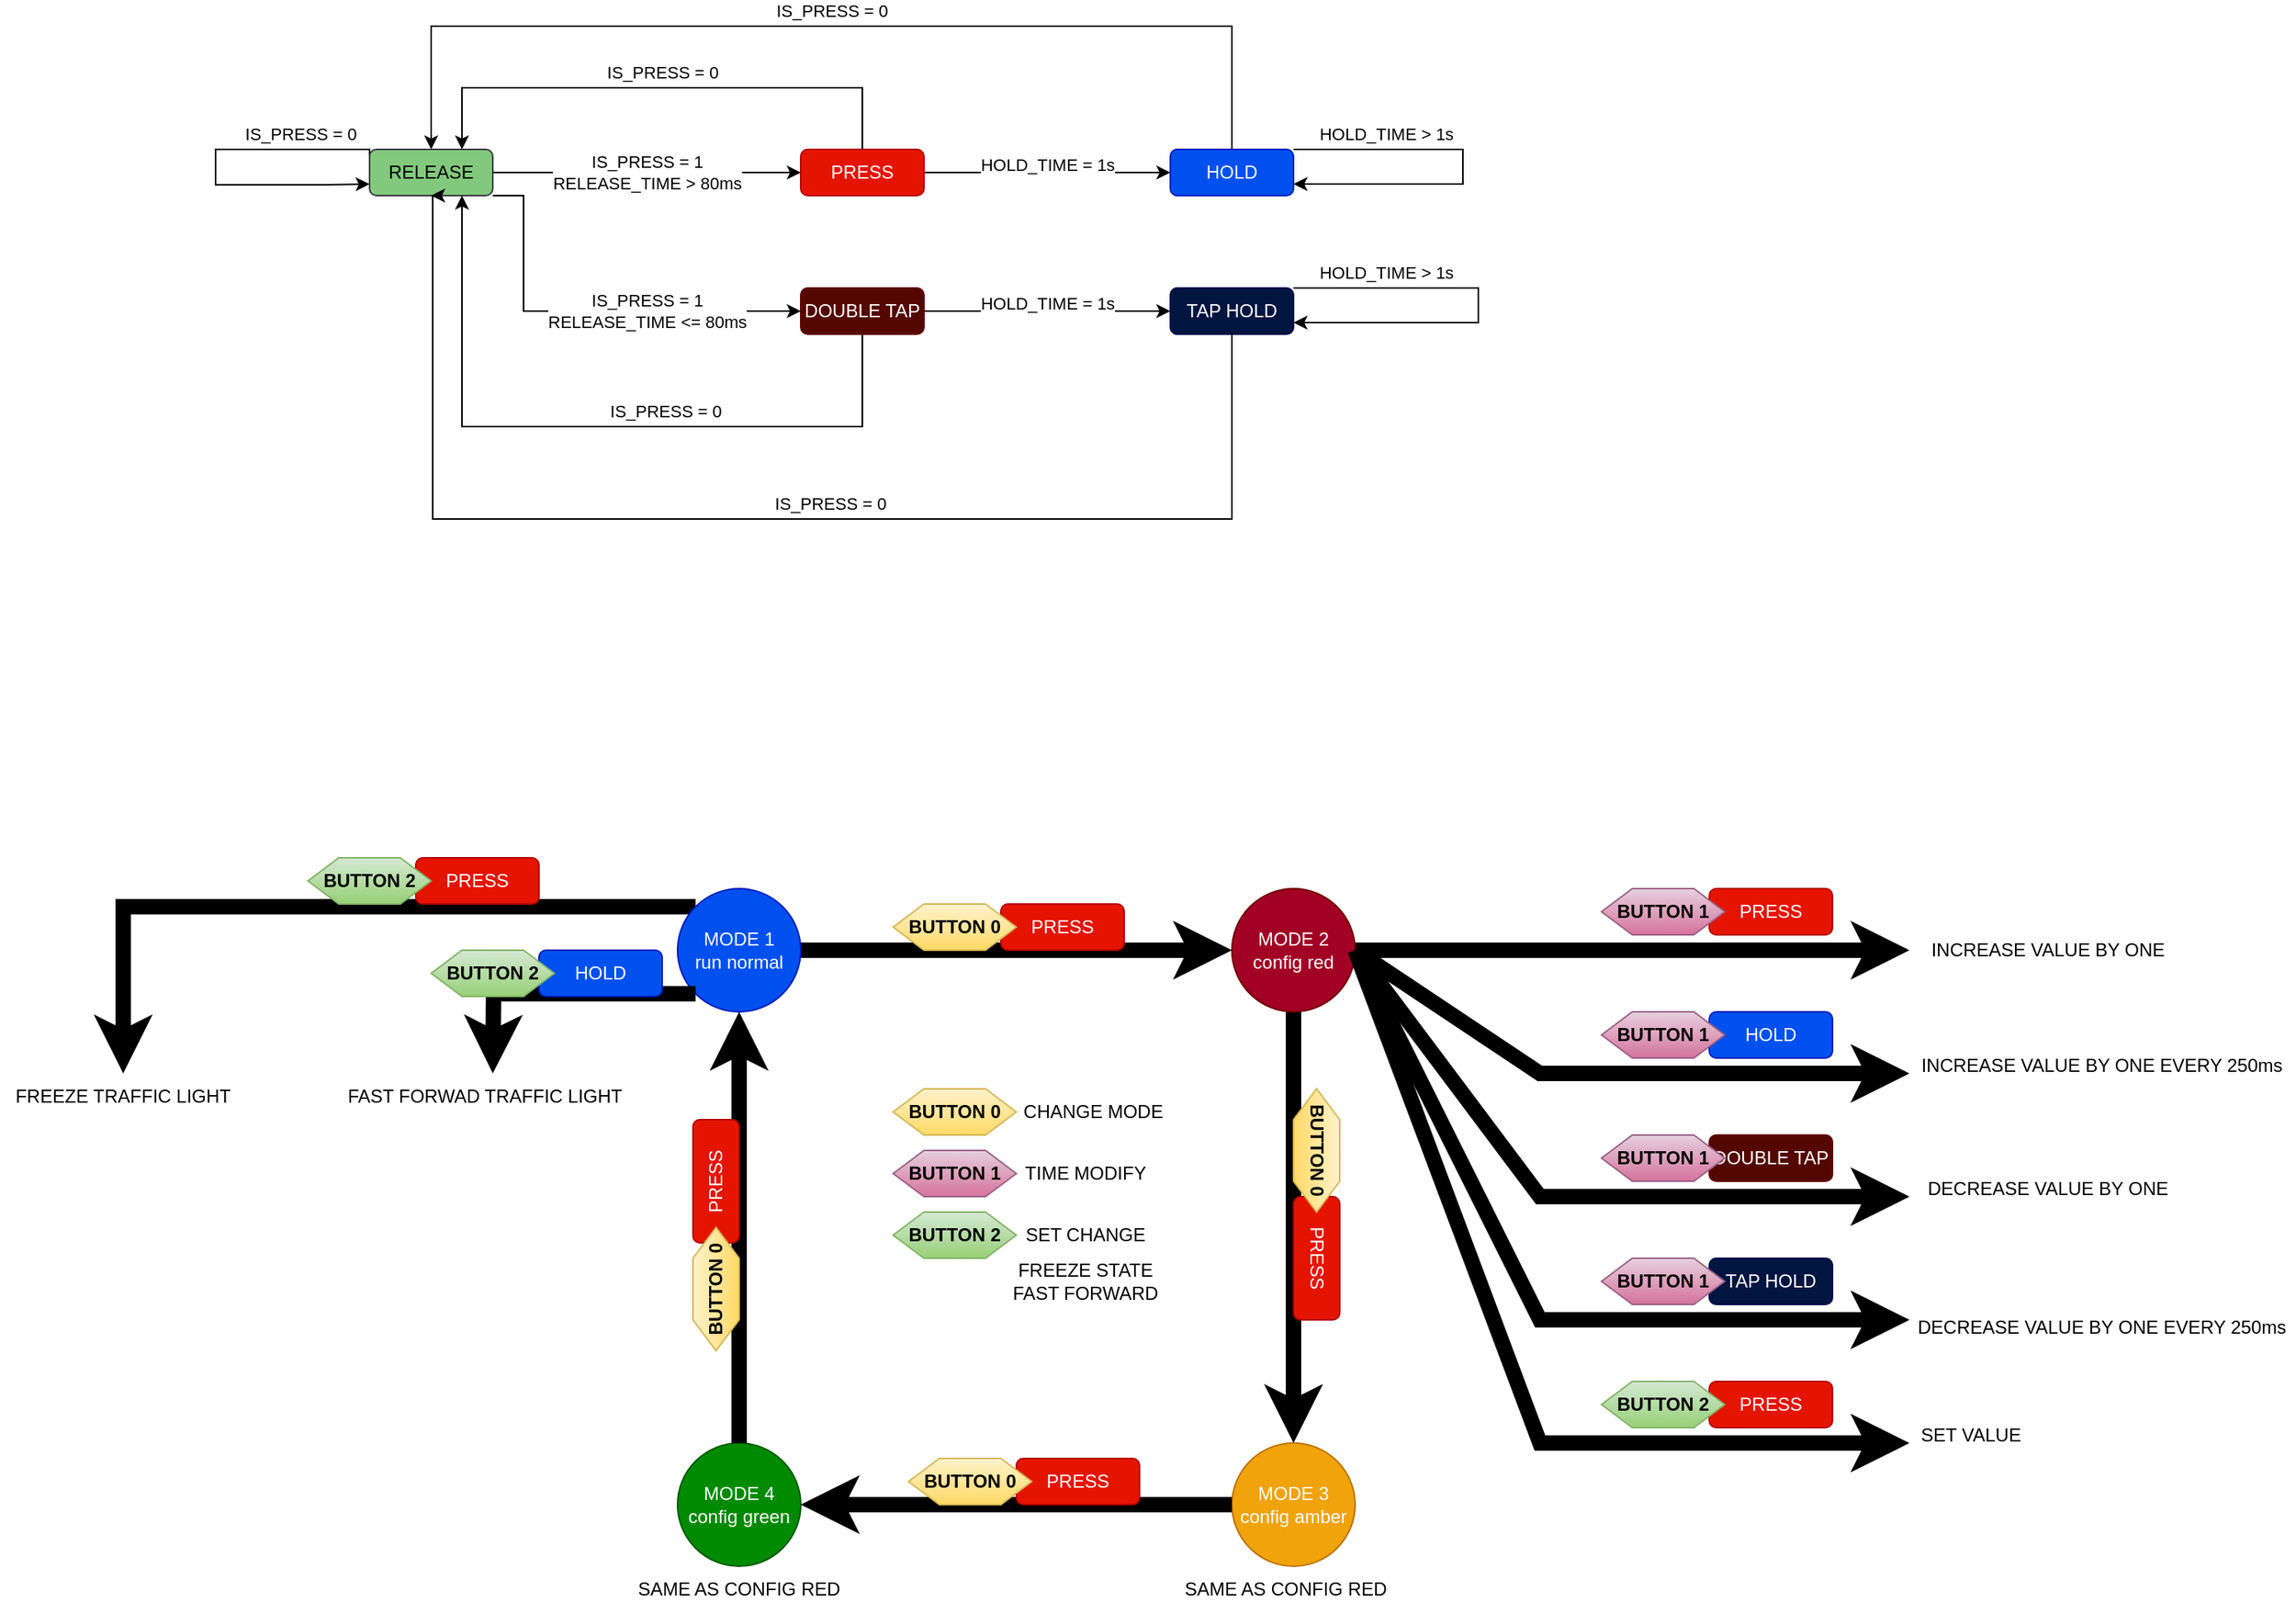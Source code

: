<mxfile version="22.1.16" type="device">
  <diagram name="Page-1" id="m37m94A-EzTxYqfWUUvK">
    <mxGraphModel dx="1505" dy="1454" grid="1" gridSize="10" guides="1" tooltips="1" connect="1" arrows="1" fold="1" page="0" pageScale="1" pageWidth="1169" pageHeight="827" math="0" shadow="0">
      <root>
        <mxCell id="0" />
        <mxCell id="1" parent="0" />
        <mxCell id="vcycvhKvfrwhlNm0gL3J-17" value="IS_PRESS = 0" style="edgeStyle=orthogonalEdgeStyle;rounded=0;orthogonalLoop=1;jettySize=auto;html=1;entryX=0.75;entryY=0;entryDx=0;entryDy=0;" edge="1" parent="1" source="vcycvhKvfrwhlNm0gL3J-2" target="vcycvhKvfrwhlNm0gL3J-10">
          <mxGeometry y="-10" relative="1" as="geometry">
            <mxPoint x="390" y="-450" as="targetPoint" />
            <Array as="points">
              <mxPoint x="480" y="-440" />
              <mxPoint x="220" y="-440" />
            </Array>
            <mxPoint as="offset" />
          </mxGeometry>
        </mxCell>
        <mxCell id="vcycvhKvfrwhlNm0gL3J-20" value="HOLD_TIME = 1s" style="edgeStyle=orthogonalEdgeStyle;rounded=0;orthogonalLoop=1;jettySize=auto;html=1;entryX=0;entryY=0.5;entryDx=0;entryDy=0;" edge="1" parent="1" source="vcycvhKvfrwhlNm0gL3J-2" target="vcycvhKvfrwhlNm0gL3J-4">
          <mxGeometry y="5" relative="1" as="geometry">
            <mxPoint as="offset" />
          </mxGeometry>
        </mxCell>
        <mxCell id="vcycvhKvfrwhlNm0gL3J-2" value="PRESS" style="rounded=1;whiteSpace=wrap;html=1;fillColor=#e51400;strokeColor=#B20000;fontColor=#ffffff;" vertex="1" parent="1">
          <mxGeometry x="440" y="-400" width="80" height="30" as="geometry" />
        </mxCell>
        <mxCell id="vcycvhKvfrwhlNm0gL3J-21" value="IS_PRESS = 0" style="edgeStyle=orthogonalEdgeStyle;rounded=0;orthogonalLoop=1;jettySize=auto;html=1;" edge="1" parent="1" source="vcycvhKvfrwhlNm0gL3J-4">
          <mxGeometry y="-10" relative="1" as="geometry">
            <mxPoint x="200" y="-400" as="targetPoint" />
            <Array as="points">
              <mxPoint x="720" y="-480" />
              <mxPoint x="200" y="-480" />
            </Array>
            <mxPoint as="offset" />
          </mxGeometry>
        </mxCell>
        <mxCell id="vcycvhKvfrwhlNm0gL3J-23" value="HOLD_TIME &amp;gt; 1s" style="edgeStyle=orthogonalEdgeStyle;rounded=0;orthogonalLoop=1;jettySize=auto;html=1;exitX=1;exitY=0;exitDx=0;exitDy=0;entryX=1;entryY=0.75;entryDx=0;entryDy=0;" edge="1" parent="1" source="vcycvhKvfrwhlNm0gL3J-4" target="vcycvhKvfrwhlNm0gL3J-4">
          <mxGeometry x="-0.505" y="10" relative="1" as="geometry">
            <mxPoint x="910" y="-420" as="targetPoint" />
            <Array as="points">
              <mxPoint x="870" y="-400" />
              <mxPoint x="870" y="-377" />
            </Array>
            <mxPoint as="offset" />
          </mxGeometry>
        </mxCell>
        <mxCell id="vcycvhKvfrwhlNm0gL3J-4" value="HOLD" style="rounded=1;whiteSpace=wrap;html=1;fillColor=#0050ef;fontColor=#ffffff;strokeColor=#001DBC;" vertex="1" parent="1">
          <mxGeometry x="680" y="-400" width="80" height="30" as="geometry" />
        </mxCell>
        <mxCell id="vcycvhKvfrwhlNm0gL3J-26" value="IS_PRESS = 0" style="edgeStyle=orthogonalEdgeStyle;rounded=0;orthogonalLoop=1;jettySize=auto;html=1;entryX=0.75;entryY=1;entryDx=0;entryDy=0;" edge="1" parent="1" source="vcycvhKvfrwhlNm0gL3J-5" target="vcycvhKvfrwhlNm0gL3J-10">
          <mxGeometry x="-0.2" y="-10" relative="1" as="geometry">
            <Array as="points">
              <mxPoint x="480" y="-220" />
              <mxPoint x="220" y="-220" />
            </Array>
            <mxPoint as="offset" />
          </mxGeometry>
        </mxCell>
        <mxCell id="vcycvhKvfrwhlNm0gL3J-28" value="HOLD_TIME = 1s" style="edgeStyle=orthogonalEdgeStyle;rounded=0;orthogonalLoop=1;jettySize=auto;html=1;entryX=0;entryY=0.5;entryDx=0;entryDy=0;" edge="1" parent="1" source="vcycvhKvfrwhlNm0gL3J-5" target="vcycvhKvfrwhlNm0gL3J-27">
          <mxGeometry y="5" relative="1" as="geometry">
            <mxPoint as="offset" />
          </mxGeometry>
        </mxCell>
        <mxCell id="vcycvhKvfrwhlNm0gL3J-5" value="DOUBLE TAP" style="rounded=1;whiteSpace=wrap;html=1;fillColor=#540700;strokeColor=#610000;fontColor=#ffffff;" vertex="1" parent="1">
          <mxGeometry x="440" y="-310" width="80" height="30" as="geometry" />
        </mxCell>
        <mxCell id="vcycvhKvfrwhlNm0gL3J-31" style="edgeStyle=orthogonalEdgeStyle;rounded=0;orthogonalLoop=1;jettySize=auto;html=1;entryX=0;entryY=0.5;entryDx=0;entryDy=0;strokeWidth=10;" edge="1" parent="1" source="vcycvhKvfrwhlNm0gL3J-6" target="vcycvhKvfrwhlNm0gL3J-7">
          <mxGeometry relative="1" as="geometry" />
        </mxCell>
        <mxCell id="vcycvhKvfrwhlNm0gL3J-63" style="edgeStyle=orthogonalEdgeStyle;rounded=0;orthogonalLoop=1;jettySize=auto;html=1;strokeWidth=10;exitX=0;exitY=0;exitDx=0;exitDy=0;entryX=0.5;entryY=0;entryDx=0;entryDy=0;" edge="1" parent="1" source="vcycvhKvfrwhlNm0gL3J-6" target="vcycvhKvfrwhlNm0gL3J-70">
          <mxGeometry relative="1" as="geometry">
            <mxPoint x="30" y="190" as="targetPoint" />
            <Array as="points">
              <mxPoint y="92" />
            </Array>
          </mxGeometry>
        </mxCell>
        <mxCell id="vcycvhKvfrwhlNm0gL3J-6" value="MODE 1&lt;br&gt;run normal" style="ellipse;whiteSpace=wrap;html=1;aspect=fixed;fillColor=#0050ef;fontColor=#ffffff;strokeColor=#001DBC;" vertex="1" parent="1">
          <mxGeometry x="360" y="80" width="80" height="80" as="geometry" />
        </mxCell>
        <mxCell id="vcycvhKvfrwhlNm0gL3J-32" style="edgeStyle=orthogonalEdgeStyle;rounded=0;orthogonalLoop=1;jettySize=auto;html=1;entryX=0.5;entryY=0;entryDx=0;entryDy=0;strokeWidth=10;" edge="1" parent="1" source="vcycvhKvfrwhlNm0gL3J-7" target="vcycvhKvfrwhlNm0gL3J-8">
          <mxGeometry relative="1" as="geometry" />
        </mxCell>
        <mxCell id="vcycvhKvfrwhlNm0gL3J-93" style="edgeStyle=orthogonalEdgeStyle;rounded=0;orthogonalLoop=1;jettySize=auto;html=1;strokeWidth=10;" edge="1" parent="1" source="vcycvhKvfrwhlNm0gL3J-7">
          <mxGeometry relative="1" as="geometry">
            <mxPoint x="1160" y="120" as="targetPoint" />
          </mxGeometry>
        </mxCell>
        <mxCell id="vcycvhKvfrwhlNm0gL3J-7" value="MODE 2&lt;br&gt;config red" style="ellipse;whiteSpace=wrap;html=1;aspect=fixed;fillColor=#a20025;fontColor=#ffffff;strokeColor=#6F0000;" vertex="1" parent="1">
          <mxGeometry x="720" y="80" width="80" height="80" as="geometry" />
        </mxCell>
        <mxCell id="vcycvhKvfrwhlNm0gL3J-8" value="MODE 3&lt;br&gt;config amber" style="ellipse;whiteSpace=wrap;html=1;aspect=fixed;fillColor=#f0a30a;fontColor=#FFFFFF;strokeColor=#BD7000;" vertex="1" parent="1">
          <mxGeometry x="720" y="440" width="80" height="80" as="geometry" />
        </mxCell>
        <mxCell id="vcycvhKvfrwhlNm0gL3J-9" value="MODE 4&lt;br&gt;config green" style="ellipse;whiteSpace=wrap;html=1;aspect=fixed;fillColor=#008a00;fontColor=#ffffff;strokeColor=#005700;" vertex="1" parent="1">
          <mxGeometry x="360" y="440" width="80" height="80" as="geometry" />
        </mxCell>
        <mxCell id="vcycvhKvfrwhlNm0gL3J-15" value="IS_PRESS = 1&lt;br&gt;RELEASE_TIME &amp;gt; 80ms" style="edgeStyle=orthogonalEdgeStyle;rounded=0;orthogonalLoop=1;jettySize=auto;html=1;" edge="1" parent="1" source="vcycvhKvfrwhlNm0gL3J-10" target="vcycvhKvfrwhlNm0gL3J-2">
          <mxGeometry relative="1" as="geometry">
            <mxPoint as="offset" />
          </mxGeometry>
        </mxCell>
        <mxCell id="vcycvhKvfrwhlNm0gL3J-19" value="IS_PRESS = 0" style="edgeStyle=orthogonalEdgeStyle;rounded=0;orthogonalLoop=1;jettySize=auto;html=1;exitX=0;exitY=0.25;exitDx=0;exitDy=0;entryX=0;entryY=0.75;entryDx=0;entryDy=0;" edge="1" parent="1" source="vcycvhKvfrwhlNm0gL3J-10" target="vcycvhKvfrwhlNm0gL3J-10">
          <mxGeometry x="-0.531" y="-10" relative="1" as="geometry">
            <mxPoint x="80" y="-330" as="targetPoint" />
            <Array as="points">
              <mxPoint x="160" y="-400" />
              <mxPoint x="60" y="-400" />
              <mxPoint x="60" y="-377" />
              <mxPoint x="130" y="-377" />
            </Array>
            <mxPoint x="1" as="offset" />
          </mxGeometry>
        </mxCell>
        <mxCell id="vcycvhKvfrwhlNm0gL3J-25" value="IS_PRESS = 1&lt;br&gt;RELEASE_TIME &amp;lt;= 80ms" style="edgeStyle=orthogonalEdgeStyle;rounded=0;orthogonalLoop=1;jettySize=auto;html=1;exitX=1;exitY=1;exitDx=0;exitDy=0;entryX=0;entryY=0.5;entryDx=0;entryDy=0;" edge="1" parent="1" source="vcycvhKvfrwhlNm0gL3J-10" target="vcycvhKvfrwhlNm0gL3J-5">
          <mxGeometry x="0.273" relative="1" as="geometry">
            <Array as="points">
              <mxPoint x="260" y="-370" />
              <mxPoint x="260" y="-295" />
            </Array>
            <mxPoint as="offset" />
          </mxGeometry>
        </mxCell>
        <mxCell id="vcycvhKvfrwhlNm0gL3J-10" value="RELEASE" style="rounded=1;whiteSpace=wrap;html=1;fillColor=#82C97D;strokeColor=#36393d;" vertex="1" parent="1">
          <mxGeometry x="160" y="-400" width="80" height="30" as="geometry" />
        </mxCell>
        <mxCell id="vcycvhKvfrwhlNm0gL3J-30" value="IS_PRESS = 0" style="edgeStyle=orthogonalEdgeStyle;rounded=0;orthogonalLoop=1;jettySize=auto;html=1;entryX=0.5;entryY=1;entryDx=0;entryDy=0;" edge="1" parent="1" source="vcycvhKvfrwhlNm0gL3J-27" target="vcycvhKvfrwhlNm0gL3J-10">
          <mxGeometry x="-0.104" y="-10" relative="1" as="geometry">
            <mxPoint x="200" y="-360" as="targetPoint" />
            <Array as="points">
              <mxPoint x="720" y="-160" />
              <mxPoint x="201" y="-160" />
            </Array>
            <mxPoint as="offset" />
          </mxGeometry>
        </mxCell>
        <mxCell id="vcycvhKvfrwhlNm0gL3J-27" value="TAP HOLD" style="rounded=1;whiteSpace=wrap;html=1;fillColor=#001540;strokeColor=#000B4A;fontColor=#ffffff;" vertex="1" parent="1">
          <mxGeometry x="680" y="-310" width="80" height="30" as="geometry" />
        </mxCell>
        <mxCell id="vcycvhKvfrwhlNm0gL3J-29" value="HOLD_TIME &amp;gt; 1s" style="edgeStyle=orthogonalEdgeStyle;rounded=0;orthogonalLoop=1;jettySize=auto;html=1;exitX=1;exitY=0;exitDx=0;exitDy=0;entryX=1;entryY=0.75;entryDx=0;entryDy=0;" edge="1" parent="1" source="vcycvhKvfrwhlNm0gL3J-27" target="vcycvhKvfrwhlNm0gL3J-27">
          <mxGeometry x="-0.543" y="10" relative="1" as="geometry">
            <Array as="points">
              <mxPoint x="880" y="-310" />
              <mxPoint x="880" y="-287" />
            </Array>
            <mxPoint as="offset" />
          </mxGeometry>
        </mxCell>
        <mxCell id="vcycvhKvfrwhlNm0gL3J-33" style="edgeStyle=orthogonalEdgeStyle;rounded=0;orthogonalLoop=1;jettySize=auto;html=1;strokeWidth=10;exitX=0;exitY=0.5;exitDx=0;exitDy=0;entryX=1;entryY=0.5;entryDx=0;entryDy=0;" edge="1" parent="1" source="vcycvhKvfrwhlNm0gL3J-8" target="vcycvhKvfrwhlNm0gL3J-9">
          <mxGeometry relative="1" as="geometry">
            <mxPoint x="770" y="170" as="sourcePoint" />
            <mxPoint x="580" y="370" as="targetPoint" />
          </mxGeometry>
        </mxCell>
        <mxCell id="vcycvhKvfrwhlNm0gL3J-34" style="edgeStyle=orthogonalEdgeStyle;rounded=0;orthogonalLoop=1;jettySize=auto;html=1;entryX=0.5;entryY=1;entryDx=0;entryDy=0;strokeWidth=10;exitX=0.5;exitY=0;exitDx=0;exitDy=0;" edge="1" parent="1" source="vcycvhKvfrwhlNm0gL3J-9" target="vcycvhKvfrwhlNm0gL3J-6">
          <mxGeometry relative="1" as="geometry">
            <mxPoint x="530" y="170" as="sourcePoint" />
            <mxPoint x="530" y="450" as="targetPoint" />
          </mxGeometry>
        </mxCell>
        <mxCell id="vcycvhKvfrwhlNm0gL3J-35" value="BUTTON 0" style="shape=hexagon;perimeter=hexagonPerimeter2;whiteSpace=wrap;html=1;fixedSize=1;fillColor=#fff2cc;strokeColor=#d6b656;gradientColor=#ffd966;fontColor=#000000;fontStyle=1" vertex="1" parent="1">
          <mxGeometry x="500" y="210" width="80" height="30" as="geometry" />
        </mxCell>
        <mxCell id="vcycvhKvfrwhlNm0gL3J-44" value="BUTTON 1" style="shape=hexagon;perimeter=hexagonPerimeter2;whiteSpace=wrap;html=1;fixedSize=1;fillColor=#e6d0de;strokeColor=#996185;gradientColor=#d5739d;fontStyle=1;fontColor=#000000;" vertex="1" parent="1">
          <mxGeometry x="500" y="250" width="80" height="30" as="geometry" />
        </mxCell>
        <mxCell id="vcycvhKvfrwhlNm0gL3J-45" value="BUTTON 2" style="shape=hexagon;perimeter=hexagonPerimeter2;whiteSpace=wrap;html=1;fixedSize=1;fillColor=#d5e8d4;strokeColor=#82b366;gradientColor=#97d077;fontStyle=1;fontColor=#000000;" vertex="1" parent="1">
          <mxGeometry x="500" y="290" width="80" height="30" as="geometry" />
        </mxCell>
        <mxCell id="vcycvhKvfrwhlNm0gL3J-47" value="" style="group" vertex="1" connectable="0" parent="1">
          <mxGeometry x="500" y="90" width="150" height="30" as="geometry" />
        </mxCell>
        <mxCell id="vcycvhKvfrwhlNm0gL3J-41" value="PRESS" style="rounded=1;whiteSpace=wrap;html=1;fillColor=#e51400;strokeColor=#B20000;fontColor=#ffffff;" vertex="1" parent="vcycvhKvfrwhlNm0gL3J-47">
          <mxGeometry x="70" width="80" height="30" as="geometry" />
        </mxCell>
        <mxCell id="vcycvhKvfrwhlNm0gL3J-46" value="BUTTON 0" style="shape=hexagon;perimeter=hexagonPerimeter2;whiteSpace=wrap;html=1;fixedSize=1;fillColor=#fff2cc;strokeColor=#d6b656;gradientColor=#ffd966;fontColor=#000000;fontStyle=1" vertex="1" parent="vcycvhKvfrwhlNm0gL3J-47">
          <mxGeometry width="80" height="30" as="geometry" />
        </mxCell>
        <mxCell id="vcycvhKvfrwhlNm0gL3J-48" value="" style="group;rotation=90;" vertex="1" connectable="0" parent="1">
          <mxGeometry x="700" y="270" width="150" height="30" as="geometry" />
        </mxCell>
        <mxCell id="vcycvhKvfrwhlNm0gL3J-49" value="PRESS" style="rounded=1;whiteSpace=wrap;html=1;fillColor=#e51400;strokeColor=#B20000;fontColor=#ffffff;rotation=90;" vertex="1" parent="vcycvhKvfrwhlNm0gL3J-48">
          <mxGeometry x="35" y="35" width="80" height="30" as="geometry" />
        </mxCell>
        <mxCell id="vcycvhKvfrwhlNm0gL3J-50" value="BUTTON 0" style="shape=hexagon;perimeter=hexagonPerimeter2;whiteSpace=wrap;html=1;fixedSize=1;fillColor=#fff2cc;strokeColor=#d6b656;gradientColor=#ffd966;fontColor=#000000;fontStyle=1;rotation=90;" vertex="1" parent="vcycvhKvfrwhlNm0gL3J-48">
          <mxGeometry x="35" y="-35" width="80" height="30" as="geometry" />
        </mxCell>
        <mxCell id="vcycvhKvfrwhlNm0gL3J-51" value="" style="group" vertex="1" connectable="0" parent="1">
          <mxGeometry x="510" y="450" width="150" height="30" as="geometry" />
        </mxCell>
        <mxCell id="vcycvhKvfrwhlNm0gL3J-52" value="PRESS" style="rounded=1;whiteSpace=wrap;html=1;fillColor=#e51400;strokeColor=#B20000;fontColor=#ffffff;" vertex="1" parent="vcycvhKvfrwhlNm0gL3J-51">
          <mxGeometry x="70" width="80" height="30" as="geometry" />
        </mxCell>
        <mxCell id="vcycvhKvfrwhlNm0gL3J-53" value="BUTTON 0" style="shape=hexagon;perimeter=hexagonPerimeter2;whiteSpace=wrap;html=1;fixedSize=1;fillColor=#fff2cc;strokeColor=#d6b656;gradientColor=#ffd966;fontColor=#000000;fontStyle=1" vertex="1" parent="vcycvhKvfrwhlNm0gL3J-51">
          <mxGeometry width="80" height="30" as="geometry" />
        </mxCell>
        <mxCell id="vcycvhKvfrwhlNm0gL3J-54" value="" style="group;rotation=-90;" vertex="1" connectable="0" parent="1">
          <mxGeometry x="310" y="290" width="150" height="30" as="geometry" />
        </mxCell>
        <mxCell id="vcycvhKvfrwhlNm0gL3J-55" value="PRESS" style="rounded=1;whiteSpace=wrap;html=1;fillColor=#e51400;strokeColor=#B20000;fontColor=#ffffff;rotation=-90;" vertex="1" parent="vcycvhKvfrwhlNm0gL3J-54">
          <mxGeometry x="35" y="-35" width="80" height="30" as="geometry" />
        </mxCell>
        <mxCell id="vcycvhKvfrwhlNm0gL3J-56" value="BUTTON 0" style="shape=hexagon;perimeter=hexagonPerimeter2;whiteSpace=wrap;html=1;fixedSize=1;fillColor=#fff2cc;strokeColor=#d6b656;gradientColor=#ffd966;fontColor=#000000;fontStyle=1;rotation=-90;" vertex="1" parent="vcycvhKvfrwhlNm0gL3J-54">
          <mxGeometry x="35" y="35" width="80" height="30" as="geometry" />
        </mxCell>
        <mxCell id="vcycvhKvfrwhlNm0gL3J-58" value="CHANGE MODE" style="text;html=1;strokeColor=none;fillColor=none;align=center;verticalAlign=middle;whiteSpace=wrap;rounded=0;" vertex="1" parent="1">
          <mxGeometry x="570" y="210" width="120" height="30" as="geometry" />
        </mxCell>
        <mxCell id="vcycvhKvfrwhlNm0gL3J-59" value="TIME MODIFY" style="text;html=1;strokeColor=none;fillColor=none;align=center;verticalAlign=middle;whiteSpace=wrap;rounded=0;" vertex="1" parent="1">
          <mxGeometry x="580" y="250" width="90" height="30" as="geometry" />
        </mxCell>
        <mxCell id="vcycvhKvfrwhlNm0gL3J-60" value="SET CHANGE" style="text;html=1;strokeColor=none;fillColor=none;align=center;verticalAlign=middle;whiteSpace=wrap;rounded=0;" vertex="1" parent="1">
          <mxGeometry x="580" y="290" width="90" height="30" as="geometry" />
        </mxCell>
        <mxCell id="vcycvhKvfrwhlNm0gL3J-61" value="FREEZE STATE&lt;br&gt;FAST FORWARD" style="text;html=1;strokeColor=none;fillColor=none;align=center;verticalAlign=middle;whiteSpace=wrap;rounded=0;" vertex="1" parent="1">
          <mxGeometry x="520" y="320" width="210" height="30" as="geometry" />
        </mxCell>
        <mxCell id="vcycvhKvfrwhlNm0gL3J-64" value="" style="group" vertex="1" connectable="0" parent="1">
          <mxGeometry x="120" y="60" width="150" height="30" as="geometry" />
        </mxCell>
        <mxCell id="vcycvhKvfrwhlNm0gL3J-39" value="PRESS" style="rounded=1;whiteSpace=wrap;html=1;fillColor=#e51400;strokeColor=#B20000;fontColor=#ffffff;" vertex="1" parent="vcycvhKvfrwhlNm0gL3J-64">
          <mxGeometry x="70" width="80" height="30" as="geometry" />
        </mxCell>
        <mxCell id="vcycvhKvfrwhlNm0gL3J-62" value="BUTTON 2" style="shape=hexagon;perimeter=hexagonPerimeter2;whiteSpace=wrap;html=1;fixedSize=1;fillColor=#d5e8d4;strokeColor=#82b366;gradientColor=#97d077;fontStyle=1;fontColor=#000000;" vertex="1" parent="vcycvhKvfrwhlNm0gL3J-64">
          <mxGeometry width="80" height="30" as="geometry" />
        </mxCell>
        <mxCell id="vcycvhKvfrwhlNm0gL3J-65" style="edgeStyle=orthogonalEdgeStyle;rounded=0;orthogonalLoop=1;jettySize=auto;html=1;strokeWidth=10;exitX=0;exitY=1;exitDx=0;exitDy=0;" edge="1" parent="1" source="vcycvhKvfrwhlNm0gL3J-6">
          <mxGeometry relative="1" as="geometry">
            <mxPoint x="240" y="200" as="targetPoint" />
            <mxPoint x="332" y="170" as="sourcePoint" />
          </mxGeometry>
        </mxCell>
        <mxCell id="vcycvhKvfrwhlNm0gL3J-68" value="" style="group" vertex="1" connectable="0" parent="1">
          <mxGeometry x="200" y="120" width="150" height="30" as="geometry" />
        </mxCell>
        <mxCell id="vcycvhKvfrwhlNm0gL3J-67" value="HOLD" style="rounded=1;whiteSpace=wrap;html=1;fillColor=#0050ef;fontColor=#ffffff;strokeColor=#001DBC;" vertex="1" parent="vcycvhKvfrwhlNm0gL3J-68">
          <mxGeometry x="70" width="80" height="30" as="geometry" />
        </mxCell>
        <mxCell id="vcycvhKvfrwhlNm0gL3J-66" value="BUTTON 2" style="shape=hexagon;perimeter=hexagonPerimeter2;whiteSpace=wrap;html=1;fixedSize=1;fillColor=#d5e8d4;strokeColor=#82b366;gradientColor=#97d077;fontStyle=1;fontColor=#000000;" vertex="1" parent="vcycvhKvfrwhlNm0gL3J-68">
          <mxGeometry width="80" height="30" as="geometry" />
        </mxCell>
        <mxCell id="vcycvhKvfrwhlNm0gL3J-70" value="FREEZE TRAFFIC LIGHT" style="text;html=1;strokeColor=none;fillColor=none;align=center;verticalAlign=middle;whiteSpace=wrap;rounded=0;" vertex="1" parent="1">
          <mxGeometry x="-80" y="200" width="160" height="30" as="geometry" />
        </mxCell>
        <mxCell id="vcycvhKvfrwhlNm0gL3J-71" value="FAST FORWAD TRAFFIC LIGHT" style="text;html=1;strokeColor=none;fillColor=none;align=center;verticalAlign=middle;whiteSpace=wrap;rounded=0;" vertex="1" parent="1">
          <mxGeometry x="140" y="200" width="190" height="30" as="geometry" />
        </mxCell>
        <mxCell id="vcycvhKvfrwhlNm0gL3J-80" value="" style="group" vertex="1" connectable="0" parent="1">
          <mxGeometry x="960" y="80" width="150" height="30" as="geometry" />
        </mxCell>
        <mxCell id="vcycvhKvfrwhlNm0gL3J-79" value="PRESS" style="rounded=1;whiteSpace=wrap;html=1;fillColor=#e51400;strokeColor=#B20000;fontColor=#ffffff;" vertex="1" parent="vcycvhKvfrwhlNm0gL3J-80">
          <mxGeometry x="70" width="80" height="30" as="geometry" />
        </mxCell>
        <mxCell id="vcycvhKvfrwhlNm0gL3J-75" value="BUTTON 1" style="shape=hexagon;perimeter=hexagonPerimeter2;whiteSpace=wrap;html=1;fixedSize=1;fillColor=#e6d0de;strokeColor=#996185;gradientColor=#d5739d;fontStyle=1;fontColor=#000000;" vertex="1" parent="vcycvhKvfrwhlNm0gL3J-80">
          <mxGeometry width="80" height="30" as="geometry" />
        </mxCell>
        <mxCell id="vcycvhKvfrwhlNm0gL3J-82" value="" style="group" vertex="1" connectable="0" parent="1">
          <mxGeometry x="960" y="160" width="150" height="30" as="geometry" />
        </mxCell>
        <mxCell id="vcycvhKvfrwhlNm0gL3J-81" value="HOLD" style="rounded=1;whiteSpace=wrap;html=1;fillColor=#0050ef;fontColor=#ffffff;strokeColor=#001DBC;" vertex="1" parent="vcycvhKvfrwhlNm0gL3J-82">
          <mxGeometry x="70" width="80" height="30" as="geometry" />
        </mxCell>
        <mxCell id="vcycvhKvfrwhlNm0gL3J-76" value="BUTTON 1" style="shape=hexagon;perimeter=hexagonPerimeter2;whiteSpace=wrap;html=1;fixedSize=1;fillColor=#e6d0de;strokeColor=#996185;gradientColor=#d5739d;fontStyle=1;fontColor=#000000;" vertex="1" parent="vcycvhKvfrwhlNm0gL3J-82">
          <mxGeometry width="80" height="30" as="geometry" />
        </mxCell>
        <mxCell id="vcycvhKvfrwhlNm0gL3J-84" value="" style="group" vertex="1" connectable="0" parent="1">
          <mxGeometry x="960" y="240" width="150" height="30" as="geometry" />
        </mxCell>
        <mxCell id="vcycvhKvfrwhlNm0gL3J-83" value="DOUBLE TAP" style="rounded=1;whiteSpace=wrap;html=1;fillColor=#540700;strokeColor=#610000;fontColor=#ffffff;" vertex="1" parent="vcycvhKvfrwhlNm0gL3J-84">
          <mxGeometry x="70" width="80" height="30" as="geometry" />
        </mxCell>
        <mxCell id="vcycvhKvfrwhlNm0gL3J-77" value="BUTTON 1" style="shape=hexagon;perimeter=hexagonPerimeter2;whiteSpace=wrap;html=1;fixedSize=1;fillColor=#e6d0de;strokeColor=#996185;gradientColor=#d5739d;fontStyle=1;fontColor=#000000;" vertex="1" parent="vcycvhKvfrwhlNm0gL3J-84">
          <mxGeometry width="80" height="30" as="geometry" />
        </mxCell>
        <mxCell id="vcycvhKvfrwhlNm0gL3J-86" value="" style="group" vertex="1" connectable="0" parent="1">
          <mxGeometry x="960" y="320" width="150" height="30" as="geometry" />
        </mxCell>
        <mxCell id="vcycvhKvfrwhlNm0gL3J-85" value="TAP HOLD" style="rounded=1;whiteSpace=wrap;html=1;fillColor=#001540;strokeColor=#000B4A;fontColor=#ffffff;" vertex="1" parent="vcycvhKvfrwhlNm0gL3J-86">
          <mxGeometry x="70" width="80" height="30" as="geometry" />
        </mxCell>
        <mxCell id="vcycvhKvfrwhlNm0gL3J-78" value="BUTTON 1" style="shape=hexagon;perimeter=hexagonPerimeter2;whiteSpace=wrap;html=1;fixedSize=1;fillColor=#e6d0de;strokeColor=#996185;gradientColor=#d5739d;fontStyle=1;fontColor=#000000;" vertex="1" parent="vcycvhKvfrwhlNm0gL3J-86">
          <mxGeometry width="80" height="30" as="geometry" />
        </mxCell>
        <mxCell id="vcycvhKvfrwhlNm0gL3J-89" value="" style="group" vertex="1" connectable="0" parent="1">
          <mxGeometry x="960" y="400" width="150" height="30" as="geometry" />
        </mxCell>
        <mxCell id="vcycvhKvfrwhlNm0gL3J-88" value="PRESS" style="rounded=1;whiteSpace=wrap;html=1;fillColor=#e51400;strokeColor=#B20000;fontColor=#ffffff;" vertex="1" parent="vcycvhKvfrwhlNm0gL3J-89">
          <mxGeometry x="70" width="80" height="30" as="geometry" />
        </mxCell>
        <mxCell id="vcycvhKvfrwhlNm0gL3J-87" value="BUTTON 2" style="shape=hexagon;perimeter=hexagonPerimeter2;whiteSpace=wrap;html=1;fixedSize=1;fillColor=#d5e8d4;strokeColor=#82b366;gradientColor=#97d077;fontStyle=1;fontColor=#000000;" vertex="1" parent="vcycvhKvfrwhlNm0gL3J-89">
          <mxGeometry width="80" height="30" as="geometry" />
        </mxCell>
        <mxCell id="vcycvhKvfrwhlNm0gL3J-103" value="" style="endArrow=classic;html=1;rounded=0;exitX=1;exitY=0.5;exitDx=0;exitDy=0;strokeWidth=10;" edge="1" parent="1" source="vcycvhKvfrwhlNm0gL3J-7">
          <mxGeometry width="50" height="50" relative="1" as="geometry">
            <mxPoint x="840" y="240" as="sourcePoint" />
            <mxPoint x="1160" y="200" as="targetPoint" />
            <Array as="points">
              <mxPoint x="920" y="200" />
            </Array>
          </mxGeometry>
        </mxCell>
        <mxCell id="vcycvhKvfrwhlNm0gL3J-104" value="" style="endArrow=classic;html=1;rounded=0;exitX=1;exitY=0.5;exitDx=0;exitDy=0;strokeWidth=10;" edge="1" parent="1" source="vcycvhKvfrwhlNm0gL3J-7">
          <mxGeometry width="50" height="50" relative="1" as="geometry">
            <mxPoint x="800" y="200" as="sourcePoint" />
            <mxPoint x="1160" y="280" as="targetPoint" />
            <Array as="points">
              <mxPoint x="920" y="280" />
            </Array>
          </mxGeometry>
        </mxCell>
        <mxCell id="vcycvhKvfrwhlNm0gL3J-105" value="" style="endArrow=classic;html=1;rounded=0;exitX=1;exitY=0.5;exitDx=0;exitDy=0;strokeWidth=10;" edge="1" parent="1" source="vcycvhKvfrwhlNm0gL3J-7">
          <mxGeometry width="50" height="50" relative="1" as="geometry">
            <mxPoint x="800" y="200" as="sourcePoint" />
            <mxPoint x="1160" y="360" as="targetPoint" />
            <Array as="points">
              <mxPoint x="920" y="360" />
            </Array>
          </mxGeometry>
        </mxCell>
        <mxCell id="vcycvhKvfrwhlNm0gL3J-106" value="" style="endArrow=classic;html=1;rounded=0;exitX=1;exitY=0.5;exitDx=0;exitDy=0;strokeWidth=10;" edge="1" parent="1" source="vcycvhKvfrwhlNm0gL3J-7">
          <mxGeometry width="50" height="50" relative="1" as="geometry">
            <mxPoint x="800" y="200" as="sourcePoint" />
            <mxPoint x="1160" y="440" as="targetPoint" />
            <Array as="points">
              <mxPoint x="920" y="440" />
            </Array>
          </mxGeometry>
        </mxCell>
        <mxCell id="vcycvhKvfrwhlNm0gL3J-108" value="INCREASE VALUE BY ONE" style="text;html=1;strokeColor=none;fillColor=none;align=center;verticalAlign=middle;whiteSpace=wrap;rounded=0;" vertex="1" parent="1">
          <mxGeometry x="1160" y="105" width="180" height="30" as="geometry" />
        </mxCell>
        <mxCell id="vcycvhKvfrwhlNm0gL3J-109" value="INCREASE VALUE BY ONE EVERY 250ms" style="text;html=1;strokeColor=none;fillColor=none;align=center;verticalAlign=middle;whiteSpace=wrap;rounded=0;" vertex="1" parent="1">
          <mxGeometry x="1160" y="180" width="250" height="30" as="geometry" />
        </mxCell>
        <mxCell id="vcycvhKvfrwhlNm0gL3J-110" value="DECREASE VALUE BY ONE EVERY 250ms" style="text;html=1;strokeColor=none;fillColor=none;align=center;verticalAlign=middle;whiteSpace=wrap;rounded=0;" vertex="1" parent="1">
          <mxGeometry x="1160" y="350" width="250" height="30" as="geometry" />
        </mxCell>
        <mxCell id="vcycvhKvfrwhlNm0gL3J-111" value="DECREASE VALUE BY ONE" style="text;html=1;strokeColor=none;fillColor=none;align=center;verticalAlign=middle;whiteSpace=wrap;rounded=0;" vertex="1" parent="1">
          <mxGeometry x="1160" y="260" width="180" height="30" as="geometry" />
        </mxCell>
        <mxCell id="vcycvhKvfrwhlNm0gL3J-112" value="SET VALUE" style="text;html=1;strokeColor=none;fillColor=none;align=center;verticalAlign=middle;whiteSpace=wrap;rounded=0;" vertex="1" parent="1">
          <mxGeometry x="1160" y="420" width="80" height="30" as="geometry" />
        </mxCell>
        <mxCell id="vcycvhKvfrwhlNm0gL3J-115" value="SAME AS CONFIG RED" style="text;html=1;strokeColor=none;fillColor=none;align=center;verticalAlign=middle;whiteSpace=wrap;rounded=0;" vertex="1" parent="1">
          <mxGeometry x="680" y="520" width="150" height="30" as="geometry" />
        </mxCell>
        <mxCell id="vcycvhKvfrwhlNm0gL3J-117" value="SAME AS CONFIG RED" style="text;html=1;strokeColor=none;fillColor=none;align=center;verticalAlign=middle;whiteSpace=wrap;rounded=0;" vertex="1" parent="1">
          <mxGeometry x="325" y="520" width="150" height="30" as="geometry" />
        </mxCell>
      </root>
    </mxGraphModel>
  </diagram>
</mxfile>
